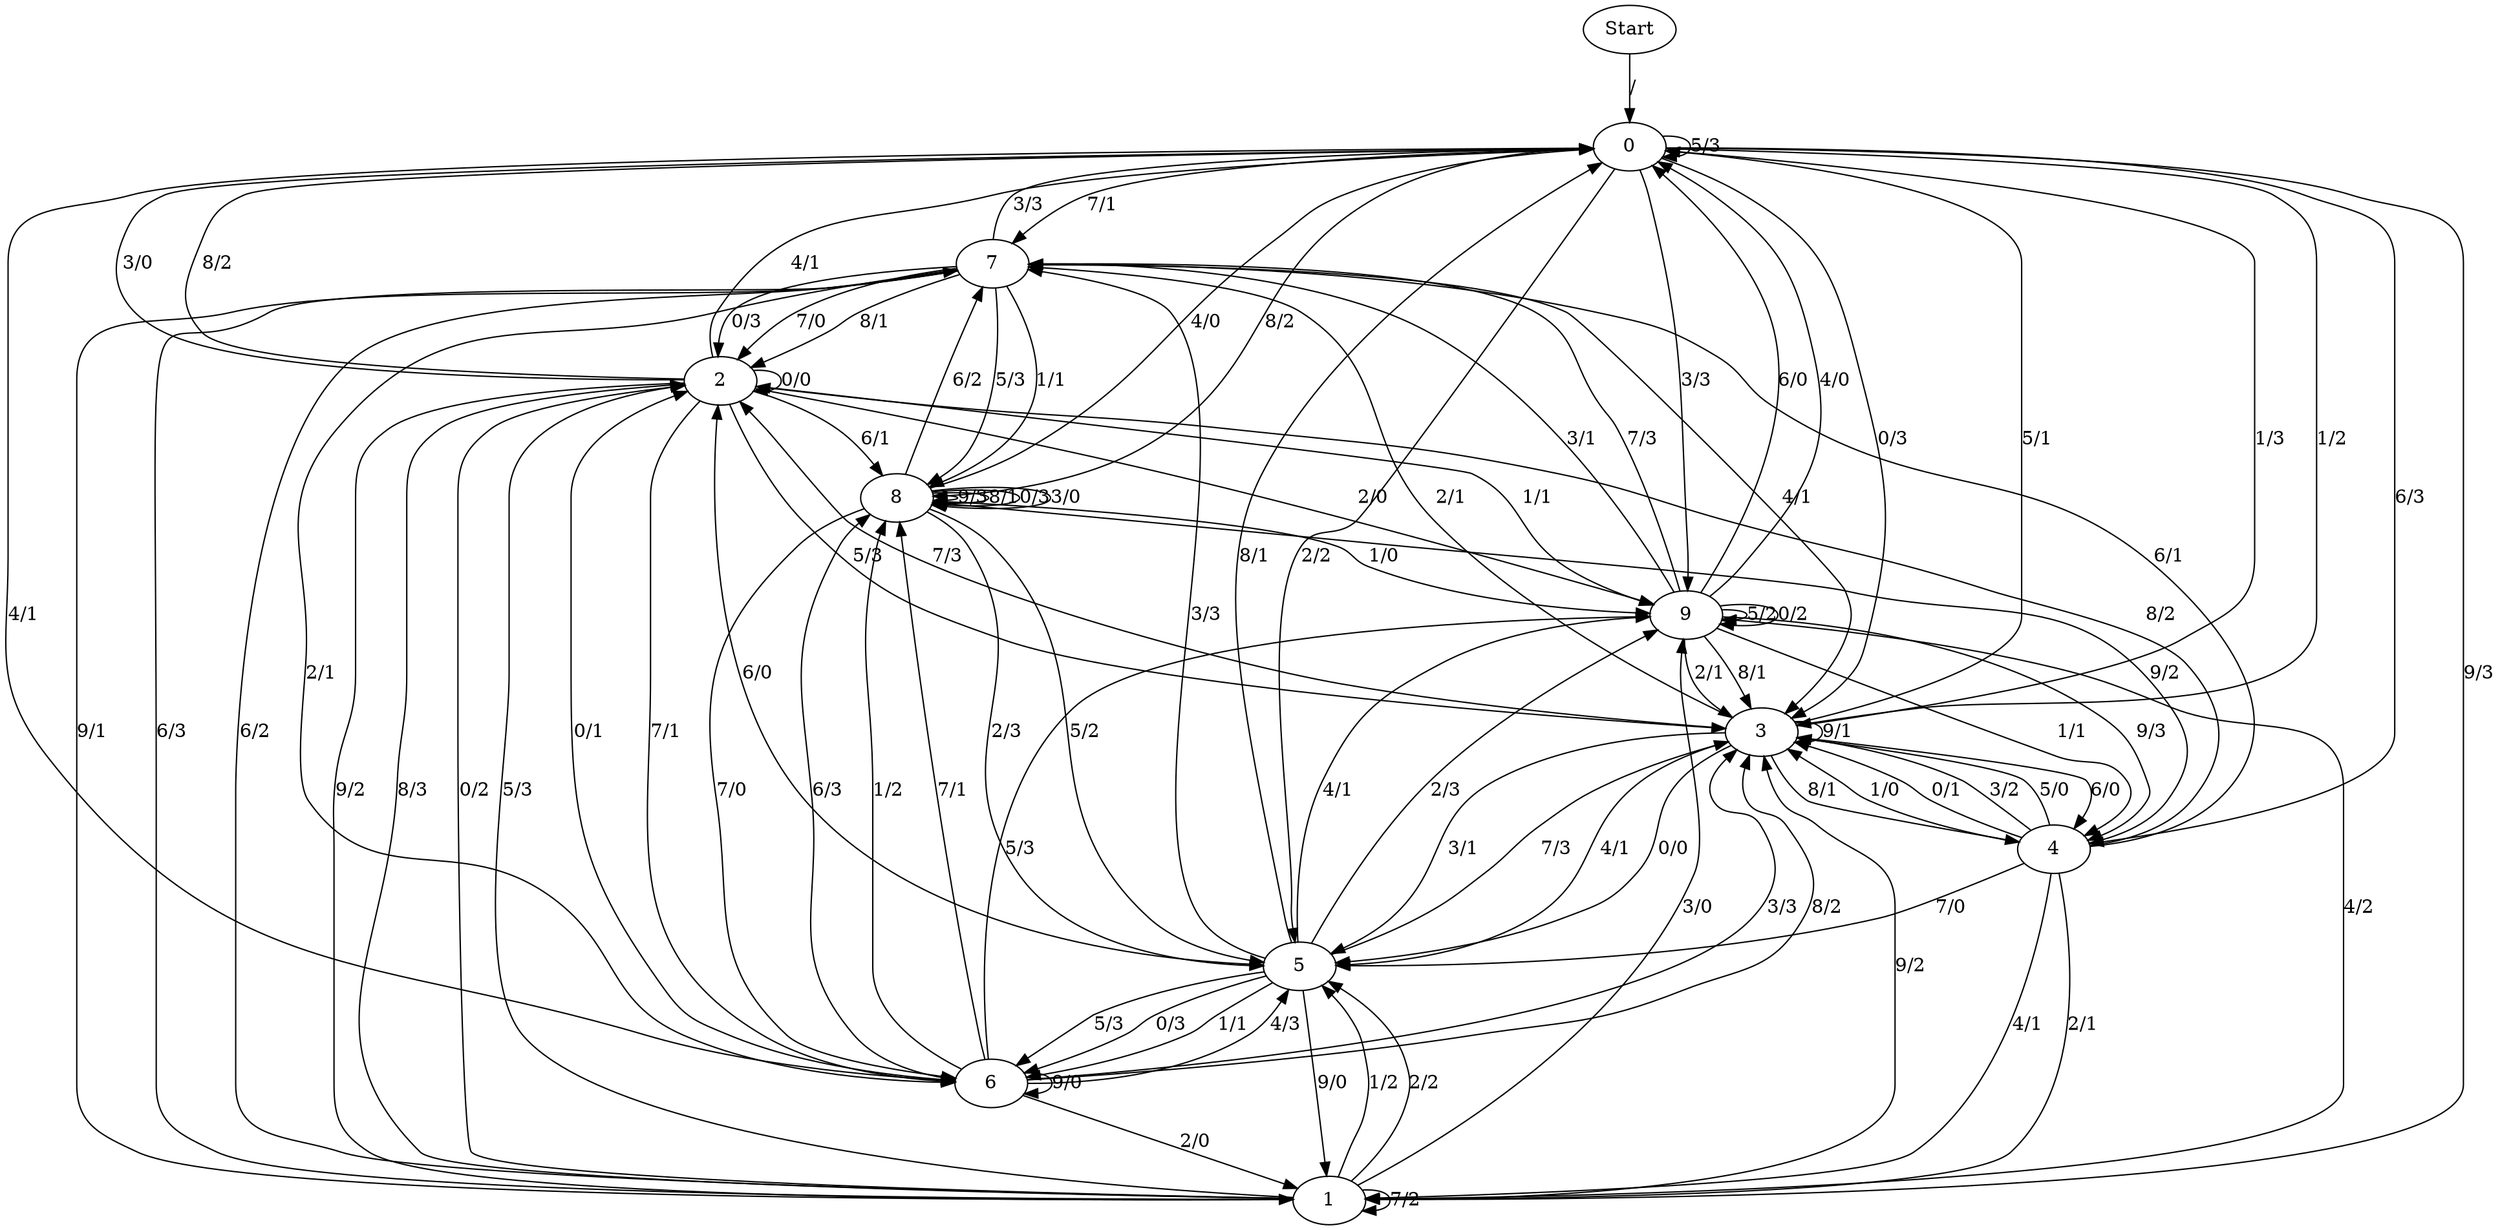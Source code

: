 digraph {
	Start -> 0 [label="/"]
	0 -> 7 [label="7/1"]
	0 -> 0 [label="5/3"]
	0 -> 4 [label="6/3"]
	0 -> 5 [label="2/2"]
	0 -> 3 [label="1/2"]
	0 -> 1 [label="9/3"]
	0 -> 3 [label="0/3"]
	0 -> 6 [label="4/1"]
	0 -> 9 [label="3/3"]
	0 -> 8 [label="8/2"]
	7 -> 8 [label="5/3"]
	7 -> 1 [label="9/1"]
	7 -> 8 [label="1/1"]
	7 -> 3 [label="4/1"]
	7 -> 1 [label="6/3"]
	7 -> 6 [label="2/1"]
	7 -> 0 [label="3/3"]
	7 -> 2 [label="0/3"]
	7 -> 2 [label="7/0"]
	7 -> 2 [label="8/1"]
	2 -> 0 [label="3/0"]
	2 -> 6 [label="7/1"]
	2 -> 0 [label="8/2"]
	2 -> 2 [label="0/0"]
	2 -> 9 [label="1/1"]
	2 -> 0 [label="4/1"]
	2 -> 3 [label="5/3"]
	2 -> 8 [label="6/1"]
	2 -> 1 [label="9/2"]
	2 -> 9 [label="2/0"]
	1 -> 1 [label="7/2"]
	1 -> 3 [label="9/2"]
	1 -> 5 [label="1/2"]
	1 -> 5 [label="2/2"]
	1 -> 2 [label="8/3"]
	1 -> 2 [label="0/2"]
	1 -> 9 [label="3/0"]
	1 -> 9 [label="4/2"]
	1 -> 7 [label="6/2"]
	1 -> 2 [label="5/3"]
	3 -> 2 [label="7/3"]
	3 -> 0 [label="5/1"]
	3 -> 5 [label="3/1"]
	3 -> 4 [label="8/1"]
	3 -> 3 [label="9/1"]
	3 -> 5 [label="4/1"]
	3 -> 5 [label="0/0"]
	3 -> 4 [label="6/0"]
	3 -> 7 [label="2/1"]
	3 -> 0 [label="1/3"]
	4 -> 3 [label="1/0"]
	4 -> 7 [label="6/1"]
	4 -> 3 [label="0/1"]
	4 -> 8 [label="9/2"]
	4 -> 3 [label="3/2"]
	4 -> 5 [label="7/0"]
	4 -> 1 [label="2/1"]
	4 -> 1 [label="4/1"]
	4 -> 3 [label="5/0"]
	4 -> 2 [label="8/2"]
	8 -> 7 [label="6/2"]
	8 -> 6 [label="7/0"]
	8 -> 5 [label="2/3"]
	8 -> 0 [label="4/0"]
	8 -> 9 [label="1/0"]
	8 -> 8 [label="9/3"]
	8 -> 5 [label="5/2"]
	8 -> 8 [label="8/1"]
	8 -> 8 [label="0/3"]
	8 -> 8 [label="3/0"]
	5 -> 7 [label="3/3"]
	5 -> 9 [label="4/1"]
	5 -> 9 [label="2/3"]
	5 -> 1 [label="9/0"]
	5 -> 6 [label="5/3"]
	5 -> 3 [label="7/3"]
	5 -> 2 [label="6/0"]
	5 -> 6 [label="0/3"]
	5 -> 6 [label="1/1"]
	5 -> 0 [label="8/1"]
	6 -> 8 [label="6/3"]
	6 -> 2 [label="0/1"]
	6 -> 9 [label="5/3"]
	6 -> 8 [label="1/2"]
	6 -> 1 [label="2/0"]
	6 -> 8 [label="7/1"]
	6 -> 3 [label="3/3"]
	6 -> 5 [label="4/3"]
	6 -> 3 [label="8/2"]
	6 -> 6 [label="9/0"]
	9 -> 7 [label="7/3"]
	9 -> 0 [label="6/0"]
	9 -> 3 [label="2/1"]
	9 -> 7 [label="3/1"]
	9 -> 4 [label="1/1"]
	9 -> 9 [label="5/2"]
	9 -> 4 [label="9/3"]
	9 -> 0 [label="4/0"]
	9 -> 9 [label="0/2"]
	9 -> 3 [label="8/1"]
}